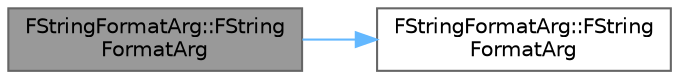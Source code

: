 digraph "FStringFormatArg::FStringFormatArg"
{
 // INTERACTIVE_SVG=YES
 // LATEX_PDF_SIZE
  bgcolor="transparent";
  edge [fontname=Helvetica,fontsize=10,labelfontname=Helvetica,labelfontsize=10];
  node [fontname=Helvetica,fontsize=10,shape=box,height=0.2,width=0.4];
  rankdir="LR";
  Node1 [id="Node000001",label="FStringFormatArg::FString\lFormatArg",height=0.2,width=0.4,color="gray40", fillcolor="grey60", style="filled", fontcolor="black",tooltip=" "];
  Node1 -> Node2 [id="edge1_Node000001_Node000002",color="steelblue1",style="solid",tooltip=" "];
  Node2 [id="Node000002",label="FStringFormatArg::FString\lFormatArg",height=0.2,width=0.4,color="grey40", fillcolor="white", style="filled",URL="$df/d15/structFStringFormatArg.html#a577e5443cda4e77d6a61ae5f641342ec",tooltip="Not default constructible."];
}
